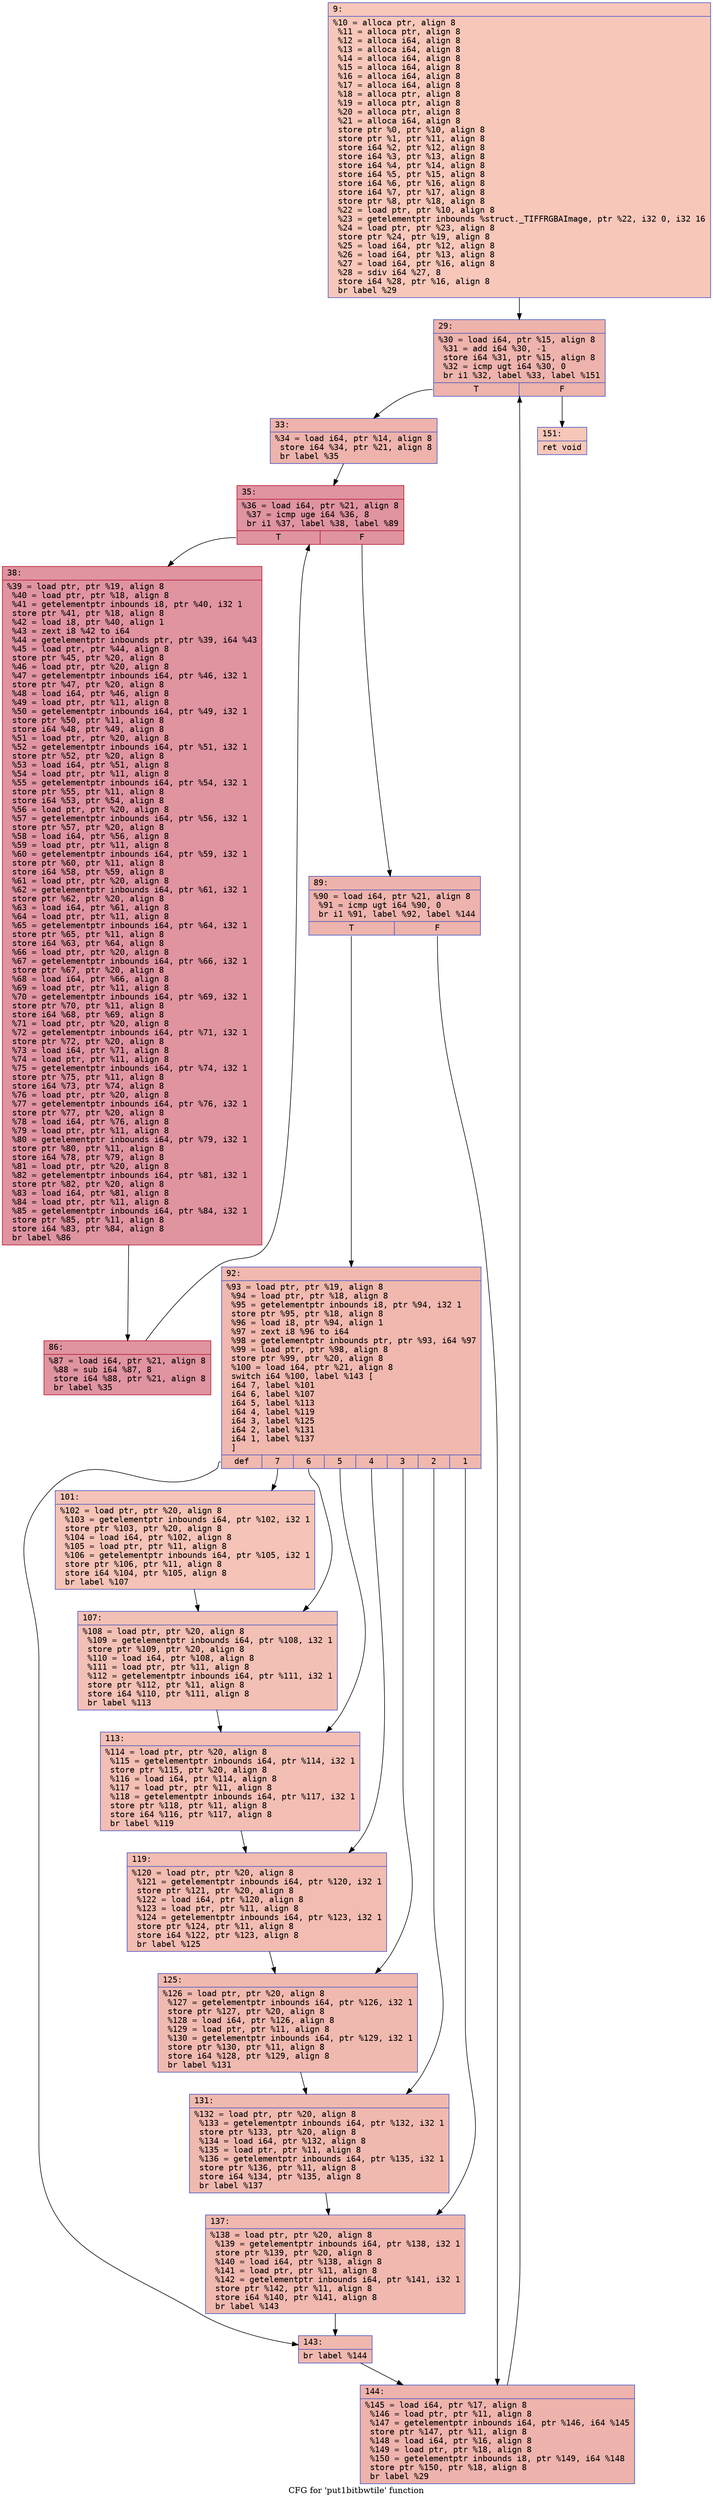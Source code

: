 digraph "CFG for 'put1bitbwtile' function" {
	label="CFG for 'put1bitbwtile' function";

	Node0x600002a2bf20 [shape=record,color="#3d50c3ff", style=filled, fillcolor="#ec7f6370" fontname="Courier",label="{9:\l|  %10 = alloca ptr, align 8\l  %11 = alloca ptr, align 8\l  %12 = alloca i64, align 8\l  %13 = alloca i64, align 8\l  %14 = alloca i64, align 8\l  %15 = alloca i64, align 8\l  %16 = alloca i64, align 8\l  %17 = alloca i64, align 8\l  %18 = alloca ptr, align 8\l  %19 = alloca ptr, align 8\l  %20 = alloca ptr, align 8\l  %21 = alloca i64, align 8\l  store ptr %0, ptr %10, align 8\l  store ptr %1, ptr %11, align 8\l  store i64 %2, ptr %12, align 8\l  store i64 %3, ptr %13, align 8\l  store i64 %4, ptr %14, align 8\l  store i64 %5, ptr %15, align 8\l  store i64 %6, ptr %16, align 8\l  store i64 %7, ptr %17, align 8\l  store ptr %8, ptr %18, align 8\l  %22 = load ptr, ptr %10, align 8\l  %23 = getelementptr inbounds %struct._TIFFRGBAImage, ptr %22, i32 0, i32 16\l  %24 = load ptr, ptr %23, align 8\l  store ptr %24, ptr %19, align 8\l  %25 = load i64, ptr %12, align 8\l  %26 = load i64, ptr %13, align 8\l  %27 = load i64, ptr %16, align 8\l  %28 = sdiv i64 %27, 8\l  store i64 %28, ptr %16, align 8\l  br label %29\l}"];
	Node0x600002a2bf20 -> Node0x600002a2bf70[tooltip="9 -> 29\nProbability 100.00%" ];
	Node0x600002a2bf70 [shape=record,color="#3d50c3ff", style=filled, fillcolor="#d6524470" fontname="Courier",label="{29:\l|  %30 = load i64, ptr %15, align 8\l  %31 = add i64 %30, -1\l  store i64 %31, ptr %15, align 8\l  %32 = icmp ugt i64 %30, 0\l  br i1 %32, label %33, label %151\l|{<s0>T|<s1>F}}"];
	Node0x600002a2bf70:s0 -> Node0x600002a24000[tooltip="29 -> 33\nProbability 96.88%" ];
	Node0x600002a2bf70:s1 -> Node0x600002a244b0[tooltip="29 -> 151\nProbability 3.12%" ];
	Node0x600002a24000 [shape=record,color="#3d50c3ff", style=filled, fillcolor="#d6524470" fontname="Courier",label="{33:\l|  %34 = load i64, ptr %14, align 8\l  store i64 %34, ptr %21, align 8\l  br label %35\l}"];
	Node0x600002a24000 -> Node0x600002a24050[tooltip="33 -> 35\nProbability 100.00%" ];
	Node0x600002a24050 [shape=record,color="#b70d28ff", style=filled, fillcolor="#b70d2870" fontname="Courier",label="{35:\l|  %36 = load i64, ptr %21, align 8\l  %37 = icmp uge i64 %36, 8\l  br i1 %37, label %38, label %89\l|{<s0>T|<s1>F}}"];
	Node0x600002a24050:s0 -> Node0x600002a240a0[tooltip="35 -> 38\nProbability 96.88%" ];
	Node0x600002a24050:s1 -> Node0x600002a24140[tooltip="35 -> 89\nProbability 3.12%" ];
	Node0x600002a240a0 [shape=record,color="#b70d28ff", style=filled, fillcolor="#b70d2870" fontname="Courier",label="{38:\l|  %39 = load ptr, ptr %19, align 8\l  %40 = load ptr, ptr %18, align 8\l  %41 = getelementptr inbounds i8, ptr %40, i32 1\l  store ptr %41, ptr %18, align 8\l  %42 = load i8, ptr %40, align 1\l  %43 = zext i8 %42 to i64\l  %44 = getelementptr inbounds ptr, ptr %39, i64 %43\l  %45 = load ptr, ptr %44, align 8\l  store ptr %45, ptr %20, align 8\l  %46 = load ptr, ptr %20, align 8\l  %47 = getelementptr inbounds i64, ptr %46, i32 1\l  store ptr %47, ptr %20, align 8\l  %48 = load i64, ptr %46, align 8\l  %49 = load ptr, ptr %11, align 8\l  %50 = getelementptr inbounds i64, ptr %49, i32 1\l  store ptr %50, ptr %11, align 8\l  store i64 %48, ptr %49, align 8\l  %51 = load ptr, ptr %20, align 8\l  %52 = getelementptr inbounds i64, ptr %51, i32 1\l  store ptr %52, ptr %20, align 8\l  %53 = load i64, ptr %51, align 8\l  %54 = load ptr, ptr %11, align 8\l  %55 = getelementptr inbounds i64, ptr %54, i32 1\l  store ptr %55, ptr %11, align 8\l  store i64 %53, ptr %54, align 8\l  %56 = load ptr, ptr %20, align 8\l  %57 = getelementptr inbounds i64, ptr %56, i32 1\l  store ptr %57, ptr %20, align 8\l  %58 = load i64, ptr %56, align 8\l  %59 = load ptr, ptr %11, align 8\l  %60 = getelementptr inbounds i64, ptr %59, i32 1\l  store ptr %60, ptr %11, align 8\l  store i64 %58, ptr %59, align 8\l  %61 = load ptr, ptr %20, align 8\l  %62 = getelementptr inbounds i64, ptr %61, i32 1\l  store ptr %62, ptr %20, align 8\l  %63 = load i64, ptr %61, align 8\l  %64 = load ptr, ptr %11, align 8\l  %65 = getelementptr inbounds i64, ptr %64, i32 1\l  store ptr %65, ptr %11, align 8\l  store i64 %63, ptr %64, align 8\l  %66 = load ptr, ptr %20, align 8\l  %67 = getelementptr inbounds i64, ptr %66, i32 1\l  store ptr %67, ptr %20, align 8\l  %68 = load i64, ptr %66, align 8\l  %69 = load ptr, ptr %11, align 8\l  %70 = getelementptr inbounds i64, ptr %69, i32 1\l  store ptr %70, ptr %11, align 8\l  store i64 %68, ptr %69, align 8\l  %71 = load ptr, ptr %20, align 8\l  %72 = getelementptr inbounds i64, ptr %71, i32 1\l  store ptr %72, ptr %20, align 8\l  %73 = load i64, ptr %71, align 8\l  %74 = load ptr, ptr %11, align 8\l  %75 = getelementptr inbounds i64, ptr %74, i32 1\l  store ptr %75, ptr %11, align 8\l  store i64 %73, ptr %74, align 8\l  %76 = load ptr, ptr %20, align 8\l  %77 = getelementptr inbounds i64, ptr %76, i32 1\l  store ptr %77, ptr %20, align 8\l  %78 = load i64, ptr %76, align 8\l  %79 = load ptr, ptr %11, align 8\l  %80 = getelementptr inbounds i64, ptr %79, i32 1\l  store ptr %80, ptr %11, align 8\l  store i64 %78, ptr %79, align 8\l  %81 = load ptr, ptr %20, align 8\l  %82 = getelementptr inbounds i64, ptr %81, i32 1\l  store ptr %82, ptr %20, align 8\l  %83 = load i64, ptr %81, align 8\l  %84 = load ptr, ptr %11, align 8\l  %85 = getelementptr inbounds i64, ptr %84, i32 1\l  store ptr %85, ptr %11, align 8\l  store i64 %83, ptr %84, align 8\l  br label %86\l}"];
	Node0x600002a240a0 -> Node0x600002a240f0[tooltip="38 -> 86\nProbability 100.00%" ];
	Node0x600002a240f0 [shape=record,color="#b70d28ff", style=filled, fillcolor="#b70d2870" fontname="Courier",label="{86:\l|  %87 = load i64, ptr %21, align 8\l  %88 = sub i64 %87, 8\l  store i64 %88, ptr %21, align 8\l  br label %35\l}"];
	Node0x600002a240f0 -> Node0x600002a24050[tooltip="86 -> 35\nProbability 100.00%" ];
	Node0x600002a24140 [shape=record,color="#3d50c3ff", style=filled, fillcolor="#d6524470" fontname="Courier",label="{89:\l|  %90 = load i64, ptr %21, align 8\l  %91 = icmp ugt i64 %90, 0\l  br i1 %91, label %92, label %144\l|{<s0>T|<s1>F}}"];
	Node0x600002a24140:s0 -> Node0x600002a24190[tooltip="89 -> 92\nProbability 50.00%" ];
	Node0x600002a24140:s1 -> Node0x600002a24460[tooltip="89 -> 144\nProbability 50.00%" ];
	Node0x600002a24190 [shape=record,color="#3d50c3ff", style=filled, fillcolor="#dc5d4a70" fontname="Courier",label="{92:\l|  %93 = load ptr, ptr %19, align 8\l  %94 = load ptr, ptr %18, align 8\l  %95 = getelementptr inbounds i8, ptr %94, i32 1\l  store ptr %95, ptr %18, align 8\l  %96 = load i8, ptr %94, align 1\l  %97 = zext i8 %96 to i64\l  %98 = getelementptr inbounds ptr, ptr %93, i64 %97\l  %99 = load ptr, ptr %98, align 8\l  store ptr %99, ptr %20, align 8\l  %100 = load i64, ptr %21, align 8\l  switch i64 %100, label %143 [\l    i64 7, label %101\l    i64 6, label %107\l    i64 5, label %113\l    i64 4, label %119\l    i64 3, label %125\l    i64 2, label %131\l    i64 1, label %137\l  ]\l|{<s0>def|<s1>7|<s2>6|<s3>5|<s4>4|<s5>3|<s6>2|<s7>1}}"];
	Node0x600002a24190:s0 -> Node0x600002a24410[tooltip="92 -> 143\nProbability 12.50%" ];
	Node0x600002a24190:s1 -> Node0x600002a241e0[tooltip="92 -> 101\nProbability 12.50%" ];
	Node0x600002a24190:s2 -> Node0x600002a24230[tooltip="92 -> 107\nProbability 12.50%" ];
	Node0x600002a24190:s3 -> Node0x600002a24280[tooltip="92 -> 113\nProbability 12.50%" ];
	Node0x600002a24190:s4 -> Node0x600002a242d0[tooltip="92 -> 119\nProbability 12.50%" ];
	Node0x600002a24190:s5 -> Node0x600002a24320[tooltip="92 -> 125\nProbability 12.50%" ];
	Node0x600002a24190:s6 -> Node0x600002a24370[tooltip="92 -> 131\nProbability 12.50%" ];
	Node0x600002a24190:s7 -> Node0x600002a243c0[tooltip="92 -> 137\nProbability 12.50%" ];
	Node0x600002a241e0 [shape=record,color="#3d50c3ff", style=filled, fillcolor="#e8765c70" fontname="Courier",label="{101:\l|  %102 = load ptr, ptr %20, align 8\l  %103 = getelementptr inbounds i64, ptr %102, i32 1\l  store ptr %103, ptr %20, align 8\l  %104 = load i64, ptr %102, align 8\l  %105 = load ptr, ptr %11, align 8\l  %106 = getelementptr inbounds i64, ptr %105, i32 1\l  store ptr %106, ptr %11, align 8\l  store i64 %104, ptr %105, align 8\l  br label %107\l}"];
	Node0x600002a241e0 -> Node0x600002a24230[tooltip="101 -> 107\nProbability 100.00%" ];
	Node0x600002a24230 [shape=record,color="#3d50c3ff", style=filled, fillcolor="#e5705870" fontname="Courier",label="{107:\l|  %108 = load ptr, ptr %20, align 8\l  %109 = getelementptr inbounds i64, ptr %108, i32 1\l  store ptr %109, ptr %20, align 8\l  %110 = load i64, ptr %108, align 8\l  %111 = load ptr, ptr %11, align 8\l  %112 = getelementptr inbounds i64, ptr %111, i32 1\l  store ptr %112, ptr %11, align 8\l  store i64 %110, ptr %111, align 8\l  br label %113\l}"];
	Node0x600002a24230 -> Node0x600002a24280[tooltip="107 -> 113\nProbability 100.00%" ];
	Node0x600002a24280 [shape=record,color="#3d50c3ff", style=filled, fillcolor="#e36c5570" fontname="Courier",label="{113:\l|  %114 = load ptr, ptr %20, align 8\l  %115 = getelementptr inbounds i64, ptr %114, i32 1\l  store ptr %115, ptr %20, align 8\l  %116 = load i64, ptr %114, align 8\l  %117 = load ptr, ptr %11, align 8\l  %118 = getelementptr inbounds i64, ptr %117, i32 1\l  store ptr %118, ptr %11, align 8\l  store i64 %116, ptr %117, align 8\l  br label %119\l}"];
	Node0x600002a24280 -> Node0x600002a242d0[tooltip="113 -> 119\nProbability 100.00%" ];
	Node0x600002a242d0 [shape=record,color="#3d50c3ff", style=filled, fillcolor="#e1675170" fontname="Courier",label="{119:\l|  %120 = load ptr, ptr %20, align 8\l  %121 = getelementptr inbounds i64, ptr %120, i32 1\l  store ptr %121, ptr %20, align 8\l  %122 = load i64, ptr %120, align 8\l  %123 = load ptr, ptr %11, align 8\l  %124 = getelementptr inbounds i64, ptr %123, i32 1\l  store ptr %124, ptr %11, align 8\l  store i64 %122, ptr %123, align 8\l  br label %125\l}"];
	Node0x600002a242d0 -> Node0x600002a24320[tooltip="119 -> 125\nProbability 100.00%" ];
	Node0x600002a24320 [shape=record,color="#3d50c3ff", style=filled, fillcolor="#de614d70" fontname="Courier",label="{125:\l|  %126 = load ptr, ptr %20, align 8\l  %127 = getelementptr inbounds i64, ptr %126, i32 1\l  store ptr %127, ptr %20, align 8\l  %128 = load i64, ptr %126, align 8\l  %129 = load ptr, ptr %11, align 8\l  %130 = getelementptr inbounds i64, ptr %129, i32 1\l  store ptr %130, ptr %11, align 8\l  store i64 %128, ptr %129, align 8\l  br label %131\l}"];
	Node0x600002a24320 -> Node0x600002a24370[tooltip="125 -> 131\nProbability 100.00%" ];
	Node0x600002a24370 [shape=record,color="#3d50c3ff", style=filled, fillcolor="#de614d70" fontname="Courier",label="{131:\l|  %132 = load ptr, ptr %20, align 8\l  %133 = getelementptr inbounds i64, ptr %132, i32 1\l  store ptr %133, ptr %20, align 8\l  %134 = load i64, ptr %132, align 8\l  %135 = load ptr, ptr %11, align 8\l  %136 = getelementptr inbounds i64, ptr %135, i32 1\l  store ptr %136, ptr %11, align 8\l  store i64 %134, ptr %135, align 8\l  br label %137\l}"];
	Node0x600002a24370 -> Node0x600002a243c0[tooltip="131 -> 137\nProbability 100.00%" ];
	Node0x600002a243c0 [shape=record,color="#3d50c3ff", style=filled, fillcolor="#dc5d4a70" fontname="Courier",label="{137:\l|  %138 = load ptr, ptr %20, align 8\l  %139 = getelementptr inbounds i64, ptr %138, i32 1\l  store ptr %139, ptr %20, align 8\l  %140 = load i64, ptr %138, align 8\l  %141 = load ptr, ptr %11, align 8\l  %142 = getelementptr inbounds i64, ptr %141, i32 1\l  store ptr %142, ptr %11, align 8\l  store i64 %140, ptr %141, align 8\l  br label %143\l}"];
	Node0x600002a243c0 -> Node0x600002a24410[tooltip="137 -> 143\nProbability 100.00%" ];
	Node0x600002a24410 [shape=record,color="#3d50c3ff", style=filled, fillcolor="#dc5d4a70" fontname="Courier",label="{143:\l|  br label %144\l}"];
	Node0x600002a24410 -> Node0x600002a24460[tooltip="143 -> 144\nProbability 100.00%" ];
	Node0x600002a24460 [shape=record,color="#3d50c3ff", style=filled, fillcolor="#d6524470" fontname="Courier",label="{144:\l|  %145 = load i64, ptr %17, align 8\l  %146 = load ptr, ptr %11, align 8\l  %147 = getelementptr inbounds i64, ptr %146, i64 %145\l  store ptr %147, ptr %11, align 8\l  %148 = load i64, ptr %16, align 8\l  %149 = load ptr, ptr %18, align 8\l  %150 = getelementptr inbounds i8, ptr %149, i64 %148\l  store ptr %150, ptr %18, align 8\l  br label %29\l}"];
	Node0x600002a24460 -> Node0x600002a2bf70[tooltip="144 -> 29\nProbability 100.00%" ];
	Node0x600002a244b0 [shape=record,color="#3d50c3ff", style=filled, fillcolor="#ec7f6370" fontname="Courier",label="{151:\l|  ret void\l}"];
}

